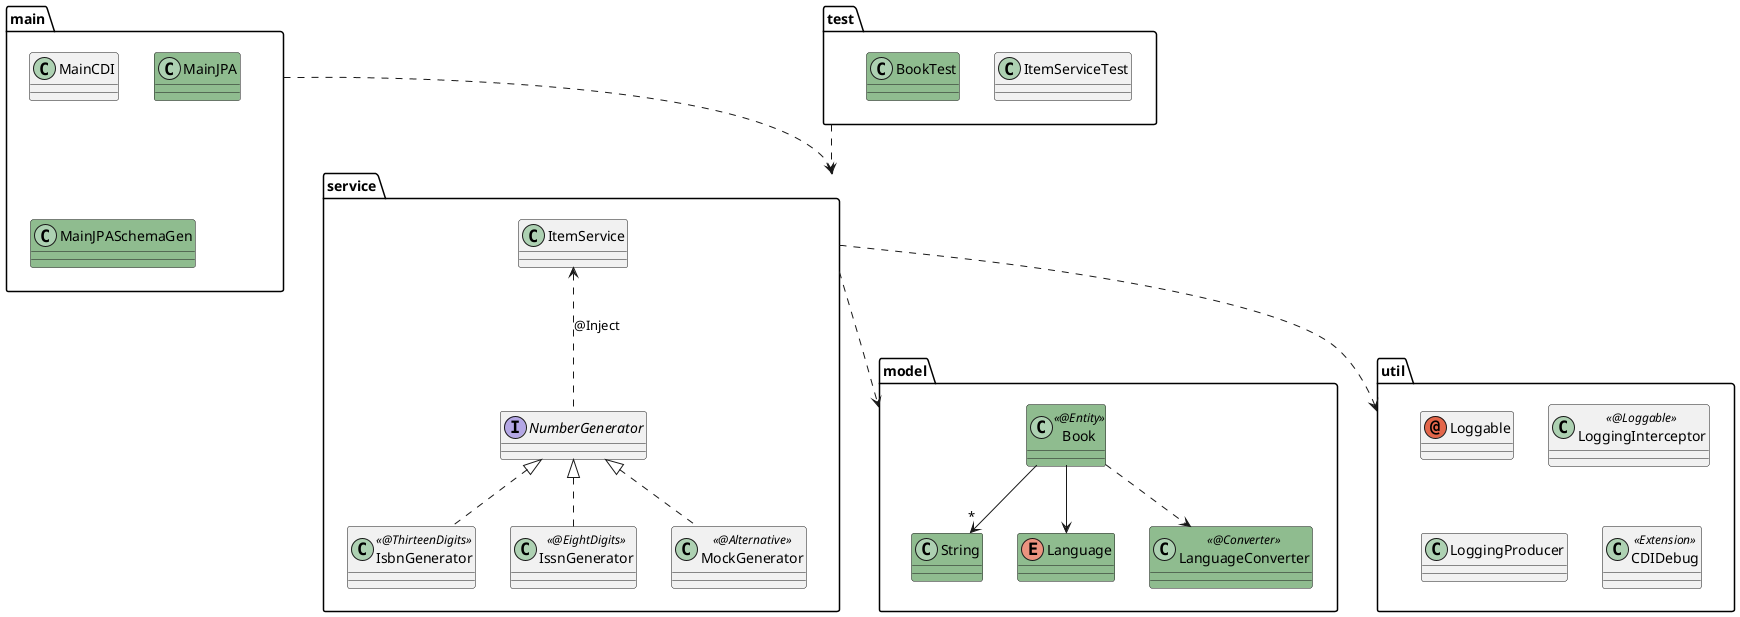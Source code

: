 @startuml

package "main" {
    class MainCDI
    class MainJPA #8FBC8F
    class MainJPASchemaGen #8FBC8F
}
package "test" {
    class ItemServiceTest
    class BookTest #8FBC8F
}

package "service" {
    interface NumberGenerator
    class IsbnGenerator << @ThirteenDigits >>
    class IssnGenerator << @EightDigits >>
    class MockGenerator << @Alternative >>
    class ItemService

    ItemService <.. NumberGenerator : @Inject
    NumberGenerator <|.. IsbnGenerator
    NumberGenerator <|.. IssnGenerator
    NumberGenerator <|.. MockGenerator
}

package "model" {
    class Book << @Entity >> #8FBC8F
    class String #8FBC8F
    enum Language #8FBC8F
    class LanguageConverter << @Converter >> #8FBC8F

    Book --> "*" String
    Book --> Language
    Book ..> LanguageConverter
}

package "util" {
    annotation Loggable
    class LoggingInterceptor << @Loggable >>
    class LoggingProducer
    class CDIDebug << Extension >>
}

main ..> service
test ..> service
service ..> model
service ..> util

@enduml
